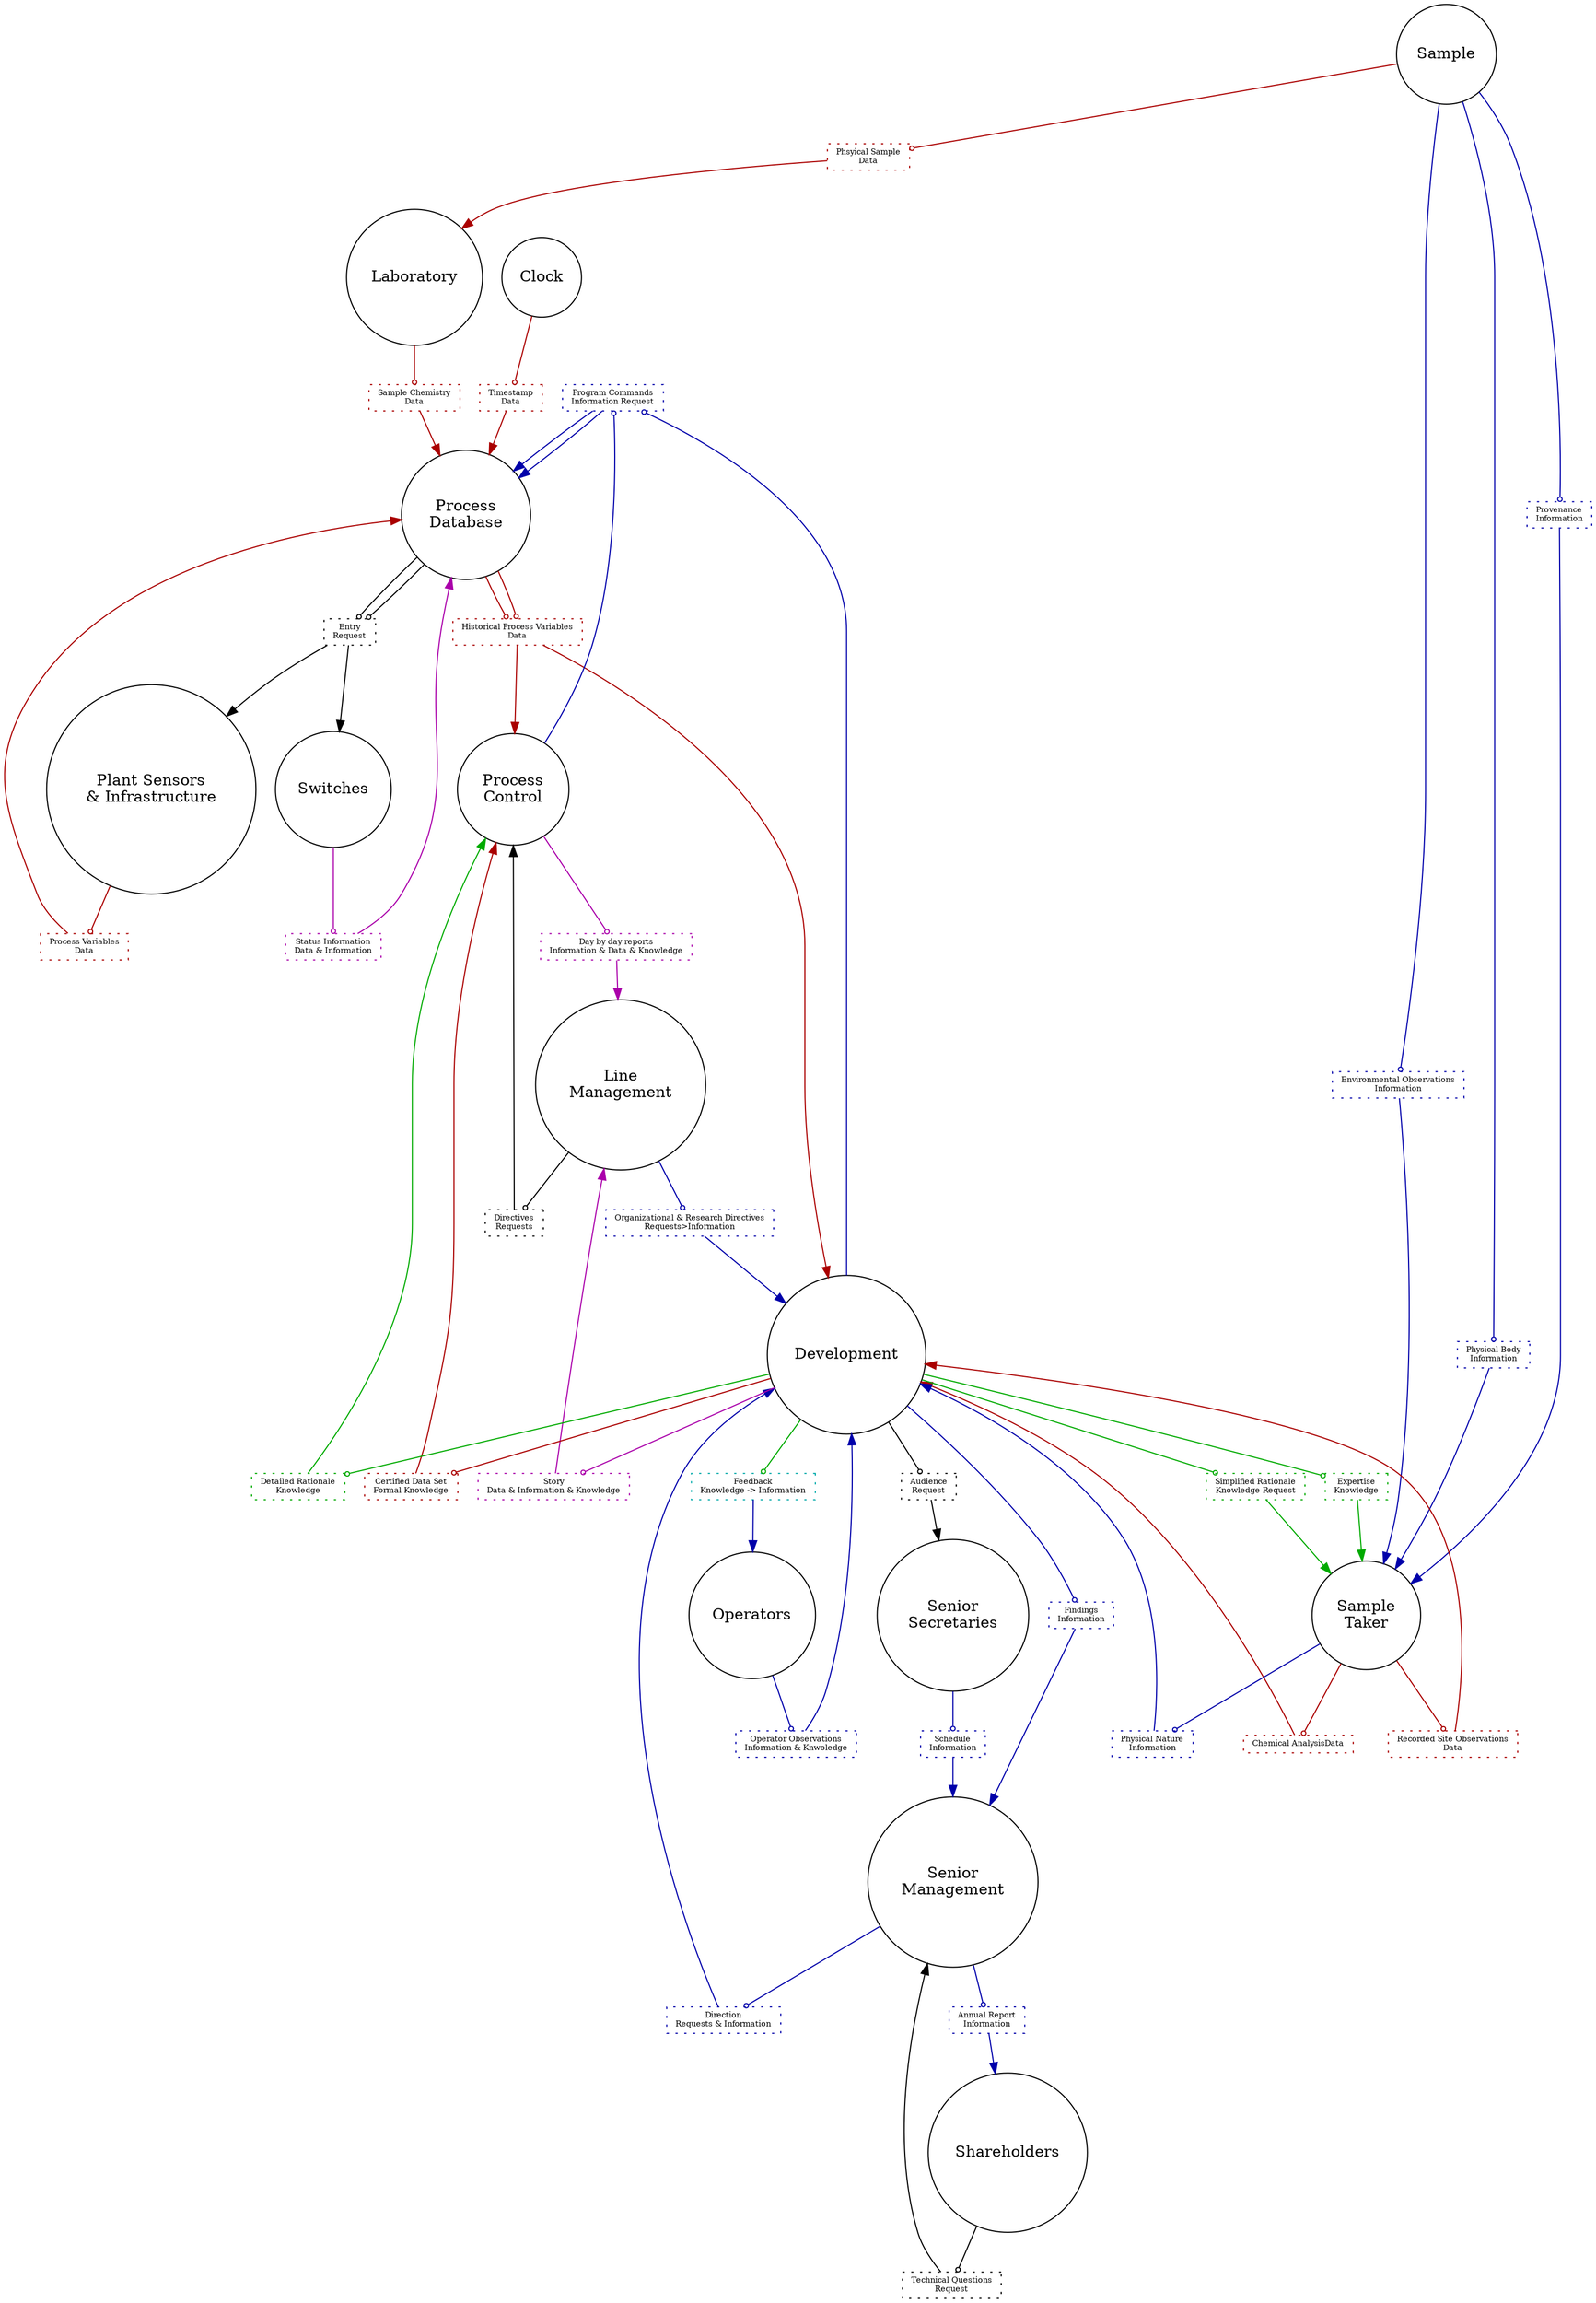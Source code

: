 digraph G {
	graph [center=1,
		overlap=prism,
		splines=spline,
		startType=regular
	];
	subgraph gvpr_result {
		"Program Commands\nInformation Request"		 [color="#0000aa",
			fontsize=7,
			height=0,
			shape=box,
			style=dotted,
			width=0];
		"Day by day reports\nInformation & Data & Knowledge"		 [color="#aa00aa",
			fontsize=7,
			height=0,
			shape=box,
			style=dotted,
			width=0];
		"Certified Data Set\nFormal Knowledge"		 [color="#aa0000",
			fontsize=7,
			height=0,
			shape=box,
			style=dotted,
			width=0];
		"Detailed Rationale\nKnowledge"		 [color="#00aa00",
			fontsize=7,
			height=0,
			shape=box,
			style=dotted,
			width=0];
		"Feedback\nKnowledge -> Information"		 [color="#00aaaa",
			fontsize=7,
			height=0,
			shape=box,
			style=dotted,
			width=0];
		"Simplified Rationale\nKnowledge Request"		 [color="#00aa00",
			fontsize=7,
			height=0,
			shape=box,
			style=dotted,
			width=0];
		"Expertise\nKnowledge"		 [color="#00aa00",
			fontsize=7,
			height=0,
			shape=box,
			style=dotted,
			width=0];
		"Story\nData & Information & Knowledge"		 [color="#aa00aa",
			fontsize=7,
			height=0,
			shape=box,
			style=dotted,
			width=0];
		"Audience\nRequest"		 [fontsize=7,
			height=0,
			shape=box,
			style=dotted,
			width=0];
		"Findings\nInformation"		 [color="#0000aa",
			fontsize=7,
			height=0,
			shape=box,
			style=dotted,
			width=0];
		"Operator Observations\nInformation & Knwoledge"		 [color="#0000aa",
			fontsize=7,
			height=0,
			shape=box,
			style=dotted,
			width=0];
		"Provenance\nInformation"		 [color="#0000aa",
			fontsize=7,
			height=0,
			shape=box,
			style=dotted,
			width=0];
		"Environmental Observations\nInformation"		 [color="#0000aa",
			fontsize=7,
			height=0,
			shape=box,
			style=dotted,
			width=0];
		"Physical Body\nInformation"		 [color="#0000aa",
			fontsize=7,
			height=0,
			shape=box,
			style=dotted,
			width=0];
		"Phsyical Sample\nData"		 [color="#aa0000",
			fontsize=7,
			height=0,
			shape=box,
			style=dotted,
			width=0];
		"Chemical AnalysisData"		 [color="#aa0000",
			fontsize=7,
			height=0,
			shape=box,
			style=dotted,
			width=0];
		"Recorded Site Observations\nData"		 [color="#aa0000",
			fontsize=7,
			height=0,
			shape=box,
			style=dotted,
			width=0];
		"Physical Nature\nInformation"		 [color="#0000aa",
			fontsize=7,
			height=0,
			shape=box,
			style=dotted,
			width=0];
		"Sample Chemistry\nData"		 [color="#aa0000",
			fontsize=7,
			height=0,
			shape=box,
			style=dotted,
			width=0];
		"Historical Process Variables\nData"		 [color="#aa0000",
			fontsize=7,
			height=0,
			shape=box,
			style=dotted,
			width=0];
		"Entry\nRequest"		 [fontsize=7,
			height=0,
			shape=box,
			style=dotted,
			width=0];
		"Process Variables\nData"		 [color="#aa0000",
			fontsize=7,
			height=0,
			shape=box,
			style=dotted,
			width=0];
		"Timestamp\nData"		 [color="#aa0000",
			fontsize=7,
			height=0,
			shape=box,
			style=dotted,
			width=0];
		"Status Information\nData & Information"		 [color="#aa00aa",
			fontsize=7,
			height=0,
			shape=box,
			style=dotted,
			width=0];
		"Directives\nRequests"		 [fontsize=7,
			height=0,
			shape=box,
			style=dotted,
			width=0];
		"Organizational & Research Directives\nRequests>Information"		 [color="#0000aa",
			fontsize=7,
			height=0,
			shape=box,
			style=dotted,
			width=0];
		"Schedule\nInformation"		 [color="#0000aa",
			fontsize=7,
			height=0,
			shape=box,
			style=dotted,
			width=0];
		"Direction\nRequests & Information"		 [color="#0000aa",
			fontsize=7,
			height=0,
			shape=box,
			style=dotted,
			width=0];
		"Annual Report\nInformation"		 [color="#0000aa",
			fontsize=7,
			height=0,
			shape=box,
			style=dotted,
			width=0];
		"Technical Questions\nRequest"		 [fontsize=7,
			height=0,
			shape=box,
			style=dotted,
			width=0];
	}
	pc	 [label="Process\nControl",
		shape=circle];
	pc -> "Program Commands\nInformation Request"	 [arrowhead=odot,
		arrowsize="0.5",
		color="#0000aa"];
	pc -> "Day by day reports\nInformation & Data & Knowledge"	 [arrowhead=odot,
		arrowsize="0.5",
		color="#aa00aa"];
	dev	 [label=Development,
		shape=circle];
	dev -> "Certified Data Set\nFormal Knowledge"	 [arrowhead=odot,
		arrowsize="0.5",
		color="#aa0000"];
	dev -> "Detailed Rationale\nKnowledge"	 [arrowhead=odot,
		arrowsize="0.5",
		color="#00aa00"];
	dev -> "Program Commands\nInformation Request"	 [arrowhead=odot,
		arrowsize="0.5",
		color="#0000aa"];
	dev -> "Feedback\nKnowledge -> Information"	 [arrowhead=odot,
		arrowsize="0.5",
		color="#00aa00"];
	dev -> "Simplified Rationale\nKnowledge Request"	 [arrowhead=odot,
		arrowsize="0.5",
		color="#00aa00"];
	dev -> "Expertise\nKnowledge"	 [arrowhead=odot,
		arrowsize="0.5",
		color="#00aa00"];
	dev -> "Story\nData & Information & Knowledge"	 [arrowhead=odot,
		arrowsize="0.5",
		color="#aa00aa"];
	dev -> "Audience\nRequest"	 [arrowhead=odot,
		arrowsize="0.5"];
	dev -> "Findings\nInformation"	 [arrowhead=odot,
		arrowsize="0.5",
		color="#0000aa"];
	oper	 [label=Operators,
		shape=circle];
	oper -> "Operator Observations\nInformation & Knwoledge"	 [arrowhead=odot,
		arrowsize="0.5",
		color="#0000aa"];
	sample	 [label=Sample,
		shape=circle];
	sample -> "Provenance\nInformation"	 [arrowhead=odot,
		arrowsize="0.5",
		color="#0000aa"];
	sample -> "Environmental Observations\nInformation"	 [arrowhead=odot,
		arrowsize="0.5",
		color="#0000aa"];
	sample -> "Physical Body\nInformation"	 [arrowhead=odot,
		arrowsize="0.5",
		color="#0000aa"];
	sample -> "Phsyical Sample\nData"	 [arrowhead=odot,
		arrowsize="0.5",
		color="#aa0000"];
	taker	 [label="Sample\nTaker",
		shape=circle];
	taker -> "Chemical AnalysisData"	 [arrowhead=odot,
		arrowsize="0.5",
		color="#aa0000"];
	taker -> "Recorded Site Observations\nData"	 [arrowhead=odot,
		arrowsize="0.5",
		color="#aa0000"];
	taker -> "Physical Nature\nInformation"	 [arrowhead=odot,
		arrowsize="0.5",
		color="#0000aa"];
	lab	 [label=Laboratory,
		shape=circle];
	lab -> "Sample Chemistry\nData"	 [arrowhead=odot,
		arrowsize="0.5",
		color="#aa0000"];
	db	 [label="Process\nDatabase",
		shape=circle];
	db -> "Historical Process Variables\nData"	 [arrowhead=odot,
		arrowsize="0.5",
		color="#aa0000"];
	db -> "Historical Process Variables\nData"	 [arrowhead=odot,
		arrowsize="0.5",
		color="#aa0000"];
	db -> "Entry\nRequest"	 [arrowhead=odot,
		arrowsize="0.5"];
	db -> "Entry\nRequest"	 [arrowhead=odot,
		arrowsize="0.5"];
	psi	 [label="Plant Sensors\n& Infrastructure",
		shape=circle];
	psi -> "Process Variables\nData"	 [arrowhead=odot,
		arrowsize="0.5",
		color="#aa0000"];
	clock	 [label=Clock,
		shape=circle];
	clock -> "Timestamp\nData"	 [arrowhead=odot,
		arrowsize="0.5",
		color="#aa0000"];
	switch	 [label=Switches,
		shape=circle];
	switch -> "Status Information\nData & Information"	 [arrowhead=odot,
		arrowsize="0.5",
		color="#aa00aa"];
	line	 [label="Line\nManagement",
		shape=circle];
	line -> "Organizational & Research Directives\nRequests>Information"	 [arrowhead=odot,
		arrowsize="0.5",
		color="#0000aa"];
	line -> "Directives\nRequests"	 [arrowhead=odot,
		arrowsize="0.5"];
	sec	 [label="Senior\nSecretaries",
		shape=circle];
	sec -> "Schedule\nInformation"	 [arrowhead=odot,
		arrowsize="0.5",
		color="#0000aa"];
	man	 [label="Senior\nManagement",
		shape=circle];
	man -> "Direction\nRequests & Information"	 [arrowhead=odot,
		arrowsize="0.5",
		color="#0000aa"];
	man -> "Annual Report\nInformation"	 [arrowhead=odot,
		arrowsize="0.5",
		color="#0000aa"];
	share	 [label=Shareholders,
		shape=circle];
	share -> "Technical Questions\nRequest"	 [arrowhead=odot,
		arrowsize="0.5"];
	"Program Commands\nInformation Request" -> db	 [color="#0000aa"];
	"Program Commands\nInformation Request" -> db	 [color="#0000aa"];
	"Day by day reports\nInformation & Data & Knowledge" -> line	 [color="#aa00aa"];
	"Certified Data Set\nFormal Knowledge" -> pc	 [color="#aa0000"];
	"Detailed Rationale\nKnowledge" -> pc	 [color="#00aa00"];
	"Feedback\nKnowledge -> Information" -> oper	 [color="#0000aa"];
	"Simplified Rationale\nKnowledge Request" -> taker	 [color="#00aa00"];
	"Expertise\nKnowledge" -> taker	 [color="#00aa00"];
	"Story\nData & Information & Knowledge" -> line	 [color="#aa00aa"];
	"Audience\nRequest" -> sec;
	"Findings\nInformation" -> man	 [color="#0000aa"];
	"Operator Observations\nInformation & Knwoledge" -> dev	 [color="#0000aa"];
	"Provenance\nInformation" -> taker	 [color="#0000aa"];
	"Environmental Observations\nInformation" -> taker	 [color="#0000aa"];
	"Physical Body\nInformation" -> taker	 [color="#0000aa"];
	"Phsyical Sample\nData" -> lab	 [color="#aa0000"];
	"Chemical AnalysisData" -> dev	 [color="#aa0000"];
	"Recorded Site Observations\nData" -> dev	 [color="#aa0000"];
	"Physical Nature\nInformation" -> dev	 [color="#0000aa"];
	"Sample Chemistry\nData" -> db	 [color="#aa0000"];
	"Historical Process Variables\nData" -> pc	 [color="#aa0000"];
	"Historical Process Variables\nData" -> dev	 [color="#aa0000"];
	"Entry\nRequest" -> psi;
	"Entry\nRequest" -> switch;
	"Process Variables\nData" -> db	 [color="#aa0000"];
	"Timestamp\nData" -> db	 [color="#aa0000"];
	"Status Information\nData & Information" -> db	 [color="#aa00aa"];
	"Directives\nRequests" -> pc;
	"Organizational & Research Directives\nRequests>Information" -> dev	 [color="#0000aa"];
	"Schedule\nInformation" -> man	 [color="#0000aa"];
	"Direction\nRequests & Information" -> dev	 [color="#0000aa"];
	"Annual Report\nInformation" -> share	 [color="#0000aa"];
	"Technical Questions\nRequest" -> man;
}
